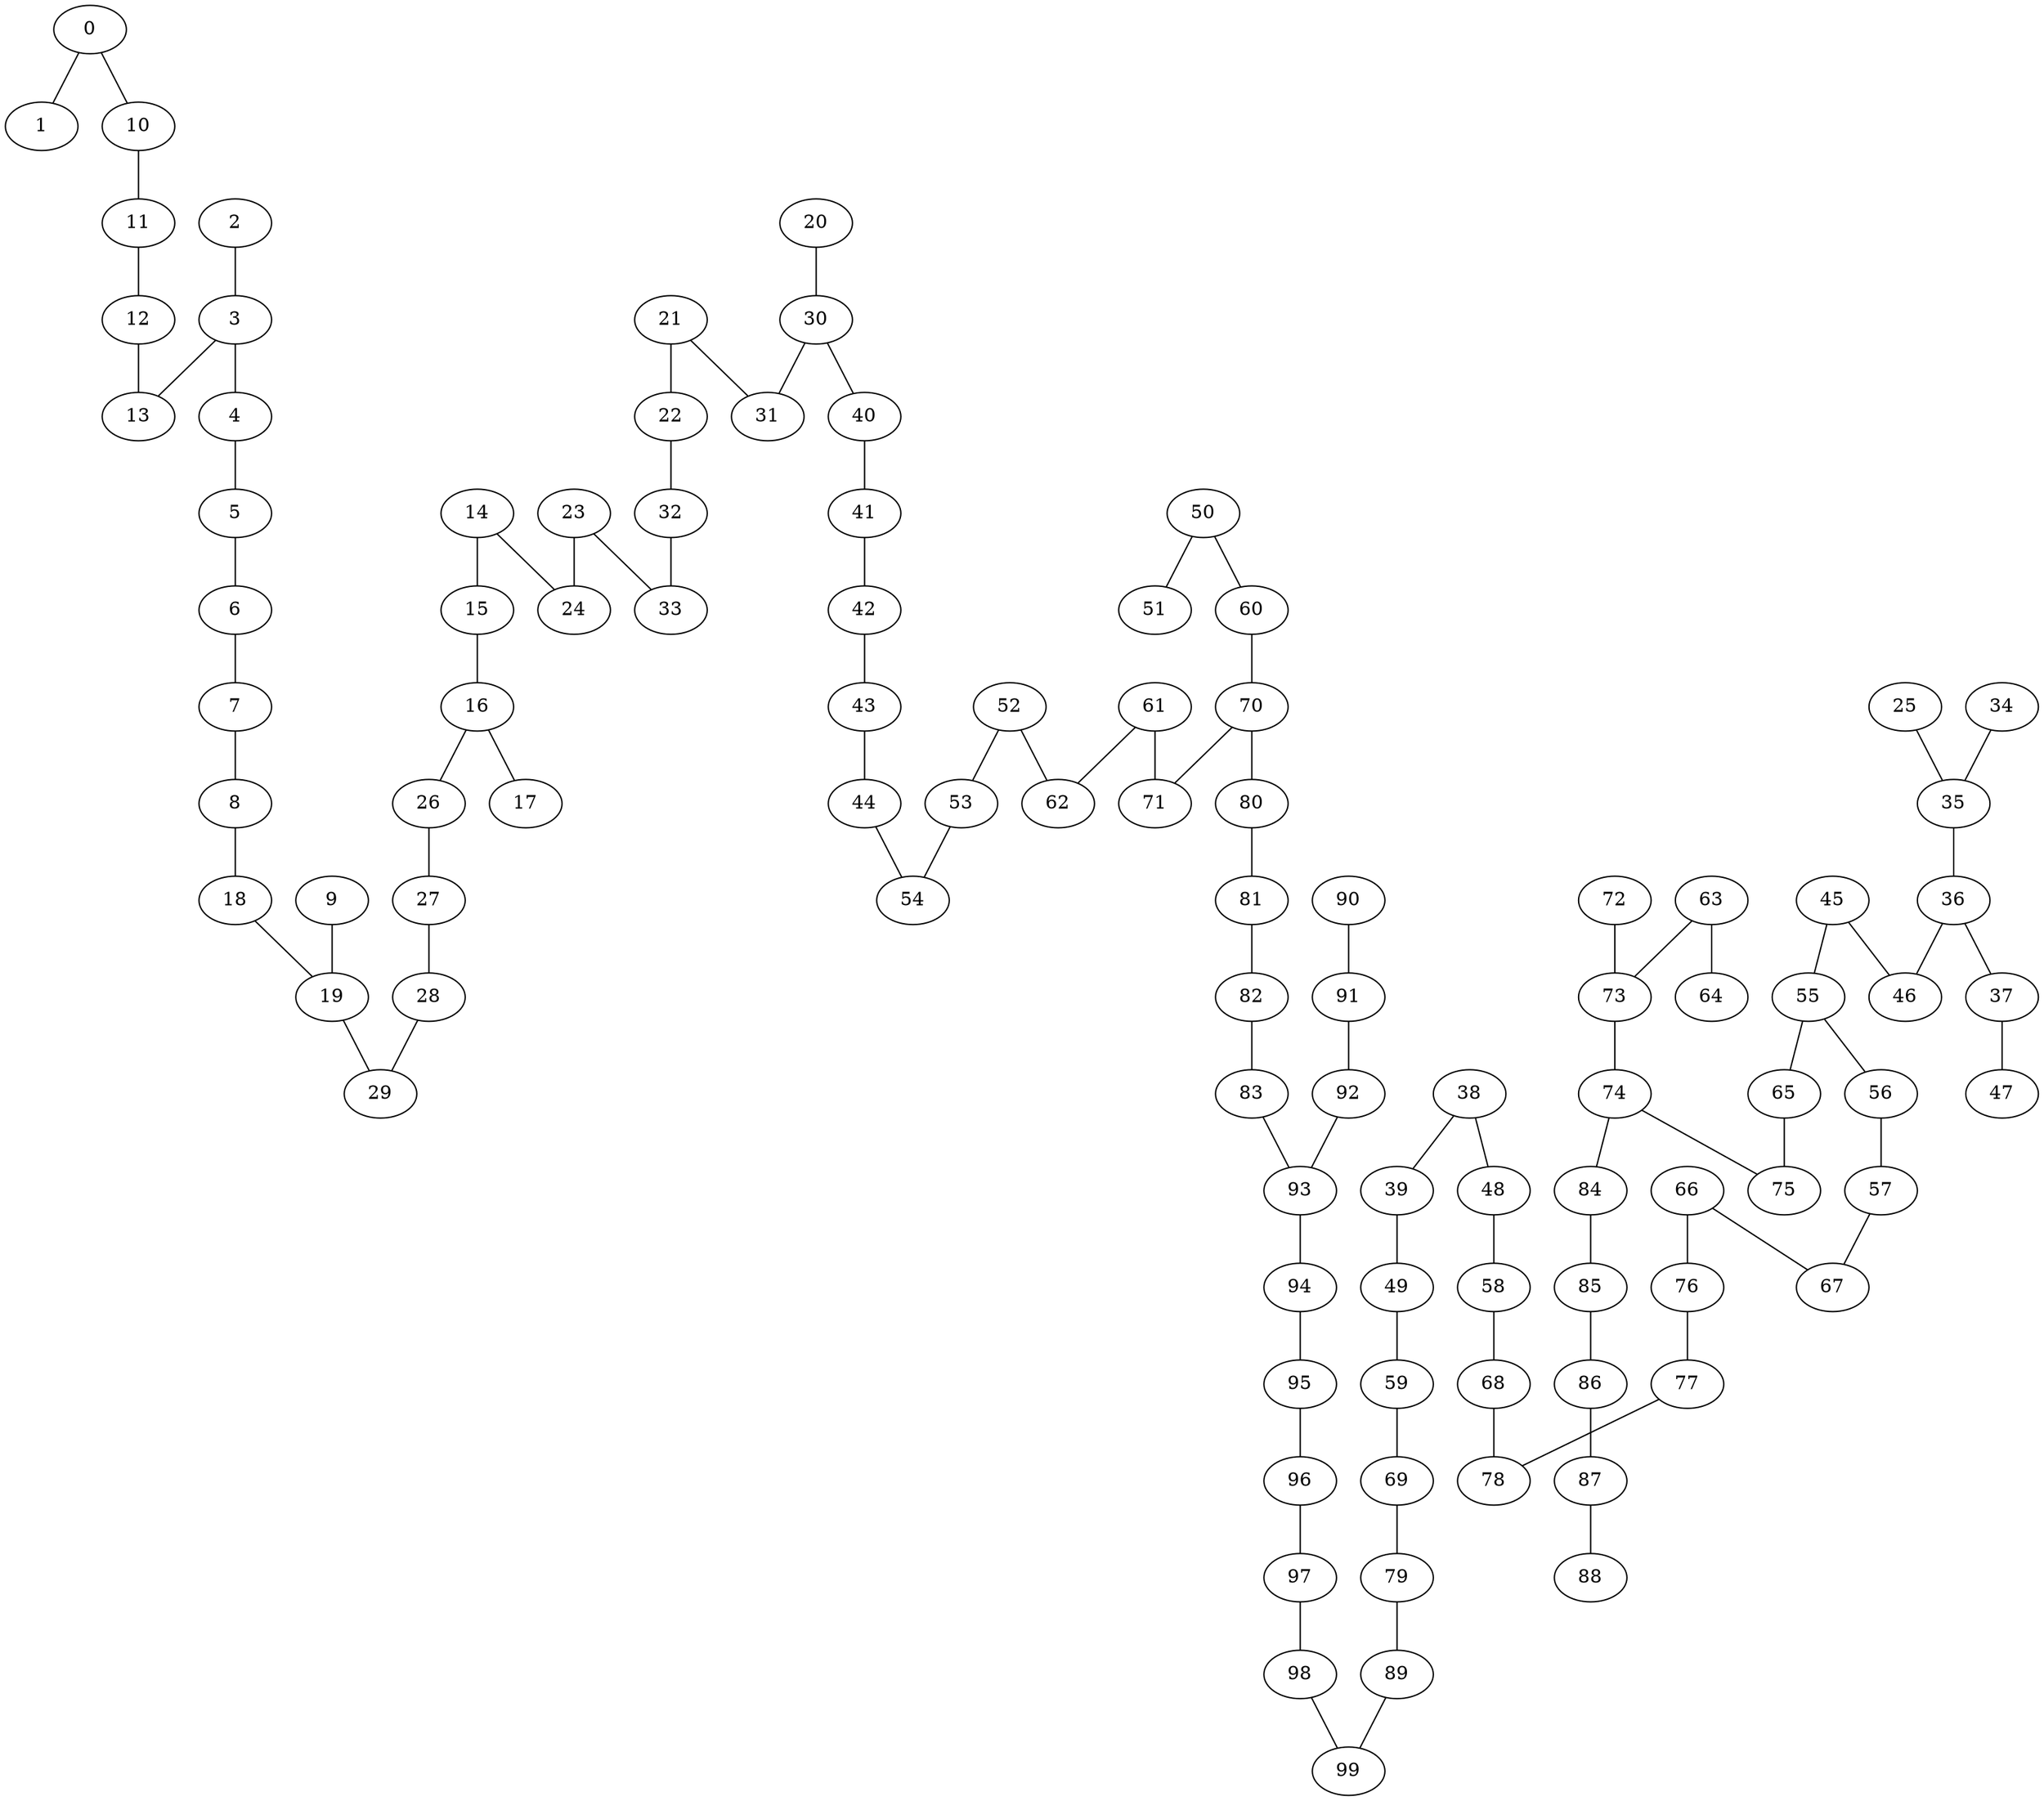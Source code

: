 strict graph G {
1;
0;
10;
11;
12;
13;
3;
4;
5;
6;
7;
8;
18;
19;
29;
28;
27;
26;
16;
17;
15;
14;
24;
23;
33;
32;
22;
21;
31;
30;
20;
40;
41;
42;
43;
44;
54;
53;
52;
62;
61;
71;
70;
60;
50;
51;
80;
81;
82;
83;
93;
92;
91;
90;
94;
95;
96;
97;
98;
99;
89;
79;
69;
59;
49;
39;
38;
48;
58;
68;
78;
77;
76;
66;
67;
57;
56;
55;
65;
75;
74;
84;
85;
86;
87;
88;
73;
63;
64;
72;
45;
46;
36;
35;
25;
34;
37;
47;
9;
2;
49 -- 59;
81 -- 82;
43 -- 44;
97 -- 98;
38 -- 39;
34 -- 35;
72 -- 73;
52 -- 53;
4 -- 5;
41 -- 42;
73 -- 74;
5 -- 6;
27 -- 28;
37 -- 47;
3 -- 4;
6 -- 7;
52 -- 62;
74 -- 75;
30 -- 31;
12 -- 13;
70 -- 80;
21 -- 31;
90 -- 91;
57 -- 67;
58 -- 68;
44 -- 54;
32 -- 33;
11 -- 12;
89 -- 99;
9 -- 19;
0 -- 1;
60 -- 70;
61 -- 62;
55 -- 56;
10 -- 11;
23 -- 33;
95 -- 96;
63 -- 64;
83 -- 93;
56 -- 57;
59 -- 69;
19 -- 29;
2 -- 3;
14 -- 24;
66 -- 76;
30 -- 40;
40 -- 41;
63 -- 73;
21 -- 22;
87 -- 88;
22 -- 32;
85 -- 86;
98 -- 99;
15 -- 16;
48 -- 58;
39 -- 49;
80 -- 81;
76 -- 77;
65 -- 75;
23 -- 24;
77 -- 78;
28 -- 29;
16 -- 17;
66 -- 67;
42 -- 43;
3 -- 13;
55 -- 65;
0 -- 10;
20 -- 30;
79 -- 89;
68 -- 78;
8 -- 18;
26 -- 27;
93 -- 94;
36 -- 46;
94 -- 95;
45 -- 46;
25 -- 35;
70 -- 71;
50 -- 51;
92 -- 93;
74 -- 84;
61 -- 71;
16 -- 26;
91 -- 92;
86 -- 87;
69 -- 79;
7 -- 8;
38 -- 48;
84 -- 85;
18 -- 19;
45 -- 55;
35 -- 36;
36 -- 37;
14 -- 15;
53 -- 54;
82 -- 83;
50 -- 60;
96 -- 97;
}
